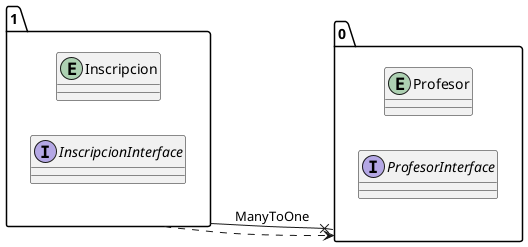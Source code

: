 @startuml 
allow_mixing
left to right direction
package "1"{
entity Inscripcion
interface InscripcionInterface

}
package "0"{
entity Profesor
interface ProfesorInterface

}
"1" --x "0":ManyToOne
"1" ..> "0"
@enduml
